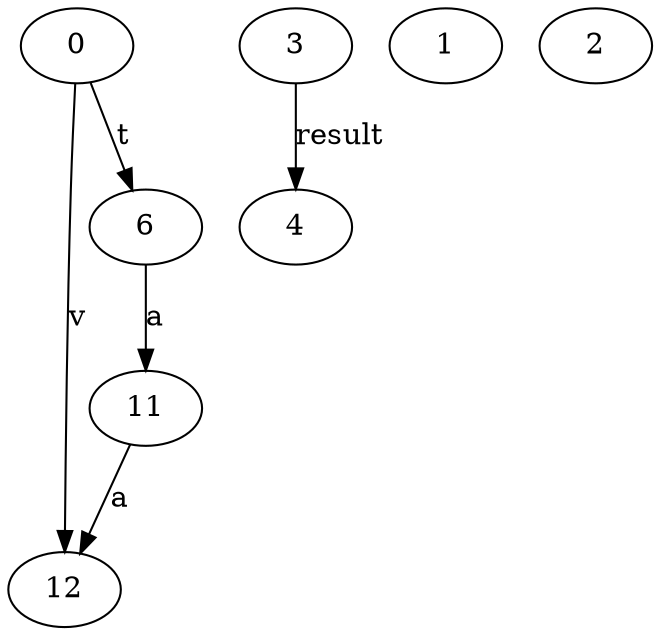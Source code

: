 digraph G {
n11->n12 [label="a"]
n6->n11 [label="a"]
n0->n12 [label="v"]
n0->n6 [label="t"]
n0[label="0"]
n6[label="6"]
n12[label="12"]
n11[label="11"]
n3->n4 [label="result"]
n3[label="3"]
n4[label="4"]
n1[label="1"]
n2[label="2"]
}
